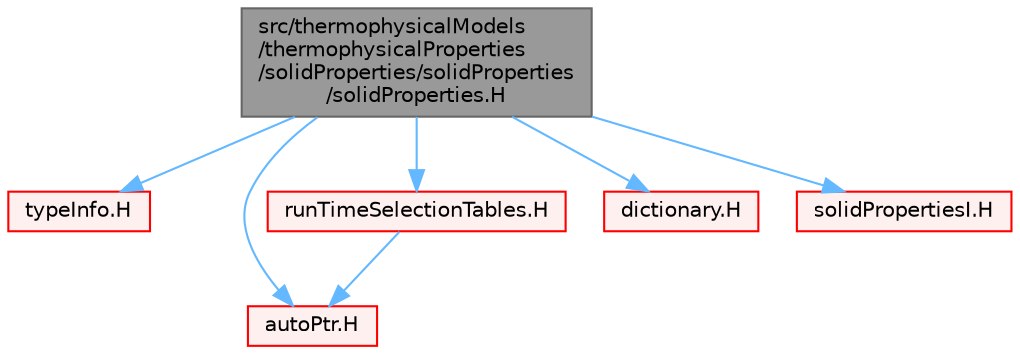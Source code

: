 digraph "src/thermophysicalModels/thermophysicalProperties/solidProperties/solidProperties/solidProperties.H"
{
 // LATEX_PDF_SIZE
  bgcolor="transparent";
  edge [fontname=Helvetica,fontsize=10,labelfontname=Helvetica,labelfontsize=10];
  node [fontname=Helvetica,fontsize=10,shape=box,height=0.2,width=0.4];
  Node1 [id="Node000001",label="src/thermophysicalModels\l/thermophysicalProperties\l/solidProperties/solidProperties\l/solidProperties.H",height=0.2,width=0.4,color="gray40", fillcolor="grey60", style="filled", fontcolor="black",tooltip=" "];
  Node1 -> Node2 [id="edge1_Node000001_Node000002",color="steelblue1",style="solid",tooltip=" "];
  Node2 [id="Node000002",label="typeInfo.H",height=0.2,width=0.4,color="red", fillcolor="#FFF0F0", style="filled",URL="$typeInfo_8H.html",tooltip=" "];
  Node1 -> Node75 [id="edge2_Node000001_Node000075",color="steelblue1",style="solid",tooltip=" "];
  Node75 [id="Node000075",label="autoPtr.H",height=0.2,width=0.4,color="red", fillcolor="#FFF0F0", style="filled",URL="$autoPtr_8H.html",tooltip=" "];
  Node1 -> Node77 [id="edge3_Node000001_Node000077",color="steelblue1",style="solid",tooltip=" "];
  Node77 [id="Node000077",label="runTimeSelectionTables.H",height=0.2,width=0.4,color="red", fillcolor="#FFF0F0", style="filled",URL="$runTimeSelectionTables_8H.html",tooltip="Macros to ease declaration of run-time selection tables."];
  Node77 -> Node75 [id="edge4_Node000077_Node000075",color="steelblue1",style="solid",tooltip=" "];
  Node1 -> Node94 [id="edge5_Node000001_Node000094",color="steelblue1",style="solid",tooltip=" "];
  Node94 [id="Node000094",label="dictionary.H",height=0.2,width=0.4,color="red", fillcolor="#FFF0F0", style="filled",URL="$dictionary_8H.html",tooltip=" "];
  Node1 -> Node133 [id="edge6_Node000001_Node000133",color="steelblue1",style="solid",tooltip=" "];
  Node133 [id="Node000133",label="solidPropertiesI.H",height=0.2,width=0.4,color="red", fillcolor="#FFF0F0", style="filled",URL="$solidPropertiesI_8H.html",tooltip=" "];
}
